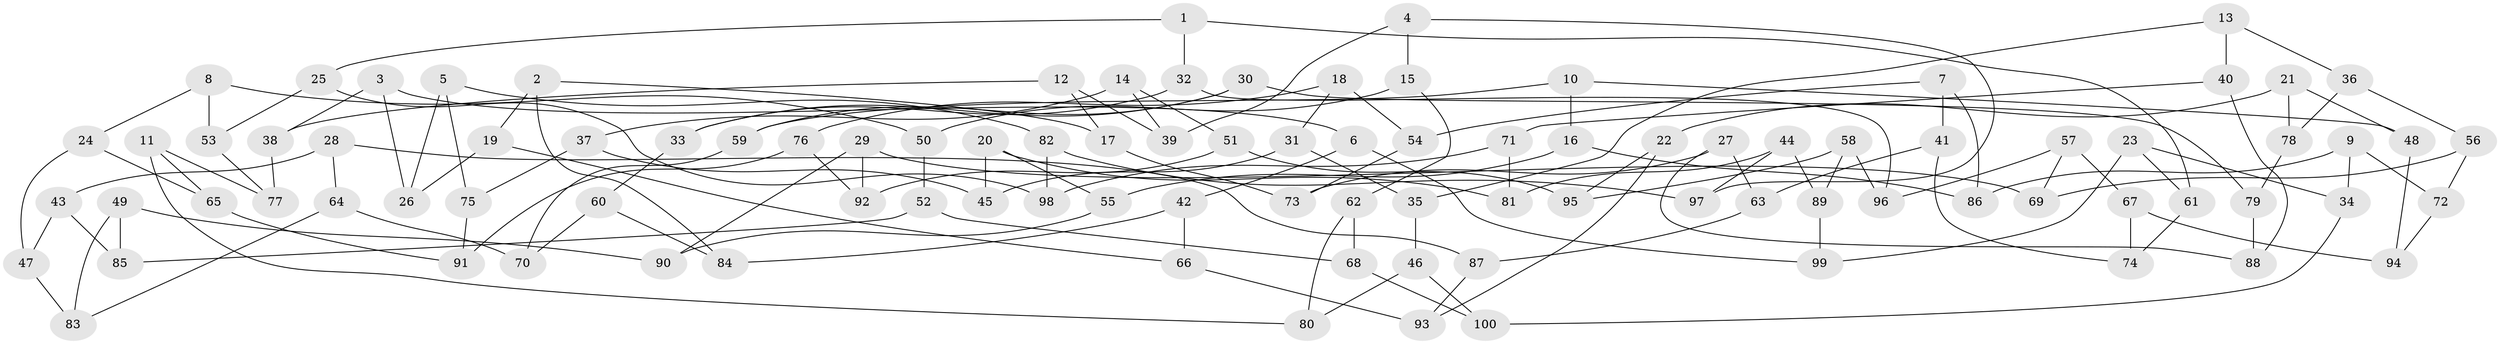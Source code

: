 // Generated by graph-tools (version 1.1) at 2025/39/02/21/25 10:39:00]
// undirected, 100 vertices, 150 edges
graph export_dot {
graph [start="1"]
  node [color=gray90,style=filled];
  1;
  2;
  3;
  4;
  5;
  6;
  7;
  8;
  9;
  10;
  11;
  12;
  13;
  14;
  15;
  16;
  17;
  18;
  19;
  20;
  21;
  22;
  23;
  24;
  25;
  26;
  27;
  28;
  29;
  30;
  31;
  32;
  33;
  34;
  35;
  36;
  37;
  38;
  39;
  40;
  41;
  42;
  43;
  44;
  45;
  46;
  47;
  48;
  49;
  50;
  51;
  52;
  53;
  54;
  55;
  56;
  57;
  58;
  59;
  60;
  61;
  62;
  63;
  64;
  65;
  66;
  67;
  68;
  69;
  70;
  71;
  72;
  73;
  74;
  75;
  76;
  77;
  78;
  79;
  80;
  81;
  82;
  83;
  84;
  85;
  86;
  87;
  88;
  89;
  90;
  91;
  92;
  93;
  94;
  95;
  96;
  97;
  98;
  99;
  100;
  1 -- 25;
  1 -- 61;
  1 -- 32;
  2 -- 84;
  2 -- 19;
  2 -- 17;
  3 -- 38;
  3 -- 26;
  3 -- 6;
  4 -- 39;
  4 -- 97;
  4 -- 15;
  5 -- 26;
  5 -- 82;
  5 -- 75;
  6 -- 42;
  6 -- 99;
  7 -- 54;
  7 -- 41;
  7 -- 86;
  8 -- 50;
  8 -- 53;
  8 -- 24;
  9 -- 34;
  9 -- 72;
  9 -- 86;
  10 -- 48;
  10 -- 16;
  10 -- 59;
  11 -- 65;
  11 -- 80;
  11 -- 77;
  12 -- 17;
  12 -- 39;
  12 -- 38;
  13 -- 40;
  13 -- 35;
  13 -- 36;
  14 -- 51;
  14 -- 39;
  14 -- 37;
  15 -- 62;
  15 -- 50;
  16 -- 86;
  16 -- 55;
  17 -- 73;
  18 -- 54;
  18 -- 76;
  18 -- 31;
  19 -- 66;
  19 -- 26;
  20 -- 81;
  20 -- 45;
  20 -- 55;
  21 -- 78;
  21 -- 48;
  21 -- 22;
  22 -- 95;
  22 -- 93;
  23 -- 99;
  23 -- 61;
  23 -- 34;
  24 -- 47;
  24 -- 65;
  25 -- 53;
  25 -- 98;
  27 -- 73;
  27 -- 88;
  27 -- 63;
  28 -- 43;
  28 -- 64;
  28 -- 87;
  29 -- 92;
  29 -- 90;
  29 -- 69;
  30 -- 59;
  30 -- 33;
  30 -- 79;
  31 -- 45;
  31 -- 35;
  32 -- 33;
  32 -- 96;
  33 -- 60;
  34 -- 100;
  35 -- 46;
  36 -- 78;
  36 -- 56;
  37 -- 45;
  37 -- 75;
  38 -- 77;
  40 -- 71;
  40 -- 88;
  41 -- 74;
  41 -- 63;
  42 -- 66;
  42 -- 84;
  43 -- 47;
  43 -- 85;
  44 -- 81;
  44 -- 89;
  44 -- 97;
  46 -- 80;
  46 -- 100;
  47 -- 83;
  48 -- 94;
  49 -- 83;
  49 -- 90;
  49 -- 85;
  50 -- 52;
  51 -- 95;
  51 -- 92;
  52 -- 85;
  52 -- 68;
  53 -- 77;
  54 -- 73;
  55 -- 90;
  56 -- 72;
  56 -- 69;
  57 -- 67;
  57 -- 69;
  57 -- 96;
  58 -- 95;
  58 -- 89;
  58 -- 96;
  59 -- 70;
  60 -- 70;
  60 -- 84;
  61 -- 74;
  62 -- 68;
  62 -- 80;
  63 -- 87;
  64 -- 83;
  64 -- 70;
  65 -- 91;
  66 -- 93;
  67 -- 74;
  67 -- 94;
  68 -- 100;
  71 -- 81;
  71 -- 98;
  72 -- 94;
  75 -- 91;
  76 -- 91;
  76 -- 92;
  78 -- 79;
  79 -- 88;
  82 -- 98;
  82 -- 97;
  87 -- 93;
  89 -- 99;
}
